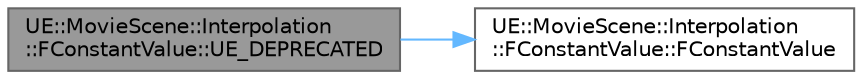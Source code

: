 digraph "UE::MovieScene::Interpolation::FConstantValue::UE_DEPRECATED"
{
 // INTERACTIVE_SVG=YES
 // LATEX_PDF_SIZE
  bgcolor="transparent";
  edge [fontname=Helvetica,fontsize=10,labelfontname=Helvetica,labelfontsize=10];
  node [fontname=Helvetica,fontsize=10,shape=box,height=0.2,width=0.4];
  rankdir="LR";
  Node1 [id="Node000001",label="UE::MovieScene::Interpolation\l::FConstantValue::UE_DEPRECATED",height=0.2,width=0.4,color="gray40", fillcolor="grey60", style="filled", fontcolor="black",tooltip=" "];
  Node1 -> Node2 [id="edge1_Node000001_Node000002",color="steelblue1",style="solid",tooltip=" "];
  Node2 [id="Node000002",label="UE::MovieScene::Interpolation\l::FConstantValue::FConstantValue",height=0.2,width=0.4,color="grey40", fillcolor="white", style="filled",URL="$d0/dc1/structUE_1_1MovieScene_1_1Interpolation_1_1FConstantValue.html#a6feb5093a5bc295f7cf99b07109ba41e",tooltip=" "];
}
